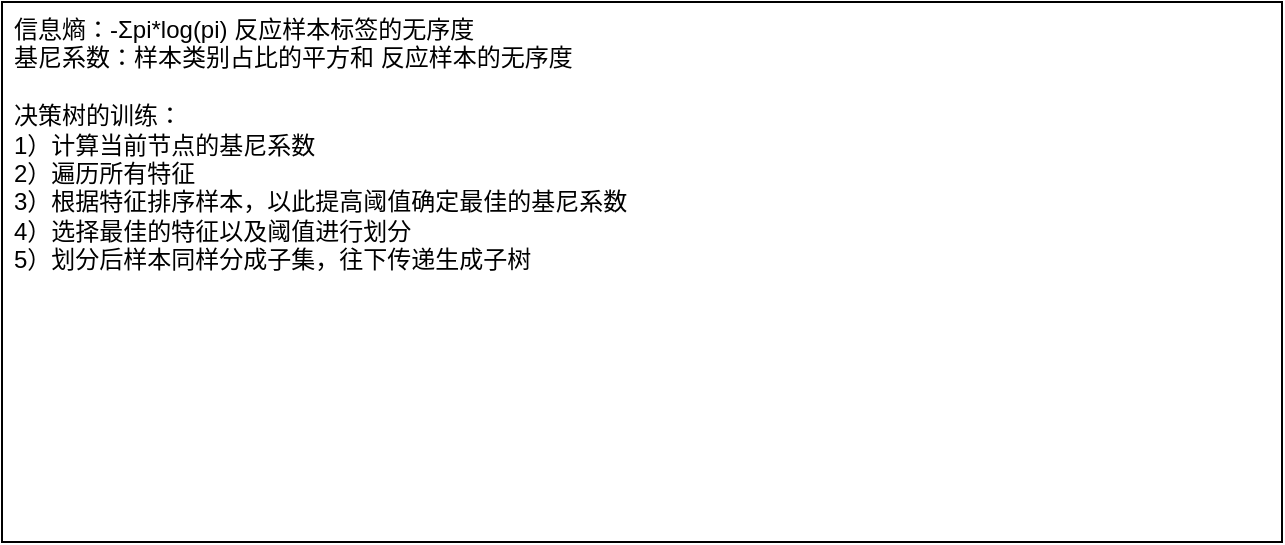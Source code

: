<mxfile version="24.7.4">
  <diagram name="第 1 页" id="Szs9-Vka2Am-RfzXO-vm">
    <mxGraphModel dx="1192" dy="434" grid="1" gridSize="10" guides="1" tooltips="1" connect="1" arrows="1" fold="1" page="0" pageScale="1" pageWidth="827" pageHeight="1169" math="0" shadow="0">
      <root>
        <mxCell id="0" />
        <mxCell id="1" parent="0" />
        <mxCell id="NgbxnCm-SfonWBigMQxL-1" value="信息熵：-Σpi*log(pi) 反应样本标签的无序度&lt;div&gt;基尼系数：样本类别占比的平方和 反应样本的无序度&lt;/div&gt;&lt;div&gt;&lt;br&gt;&lt;/div&gt;&lt;div&gt;决策树的训练：&lt;/div&gt;&lt;div&gt;1）计算当前节点的基尼系数&lt;/div&gt;&lt;div&gt;2）遍历所有特征&lt;/div&gt;&lt;div&gt;&lt;span style=&quot;background-color: initial;&quot;&gt;3）根据特征排序样本，以此提高阈值确定最佳的基尼系数&lt;/span&gt;&lt;/div&gt;&lt;div&gt;&lt;span style=&quot;background-color: initial;&quot;&gt;4）选择最佳的特征以及阈值进行划分&lt;/span&gt;&lt;/div&gt;&lt;div&gt;&lt;span style=&quot;background-color: initial;&quot;&gt;5）划分后样本同样分成子集，往下传递生成子树&lt;/span&gt;&lt;/div&gt;&lt;div&gt;&lt;span style=&quot;background-color: initial;&quot;&gt;&lt;br&gt;&lt;/span&gt;&lt;/div&gt;&lt;div&gt;&lt;span style=&quot;background-color: initial;&quot;&gt;&lt;br&gt;&lt;/span&gt;&lt;/div&gt;" style="rounded=0;whiteSpace=wrap;html=1;align=left;verticalAlign=top;spacing=2;spacingTop=0;spacingLeft=4;" vertex="1" parent="1">
          <mxGeometry x="-180" y="30" width="640" height="270" as="geometry" />
        </mxCell>
      </root>
    </mxGraphModel>
  </diagram>
</mxfile>
